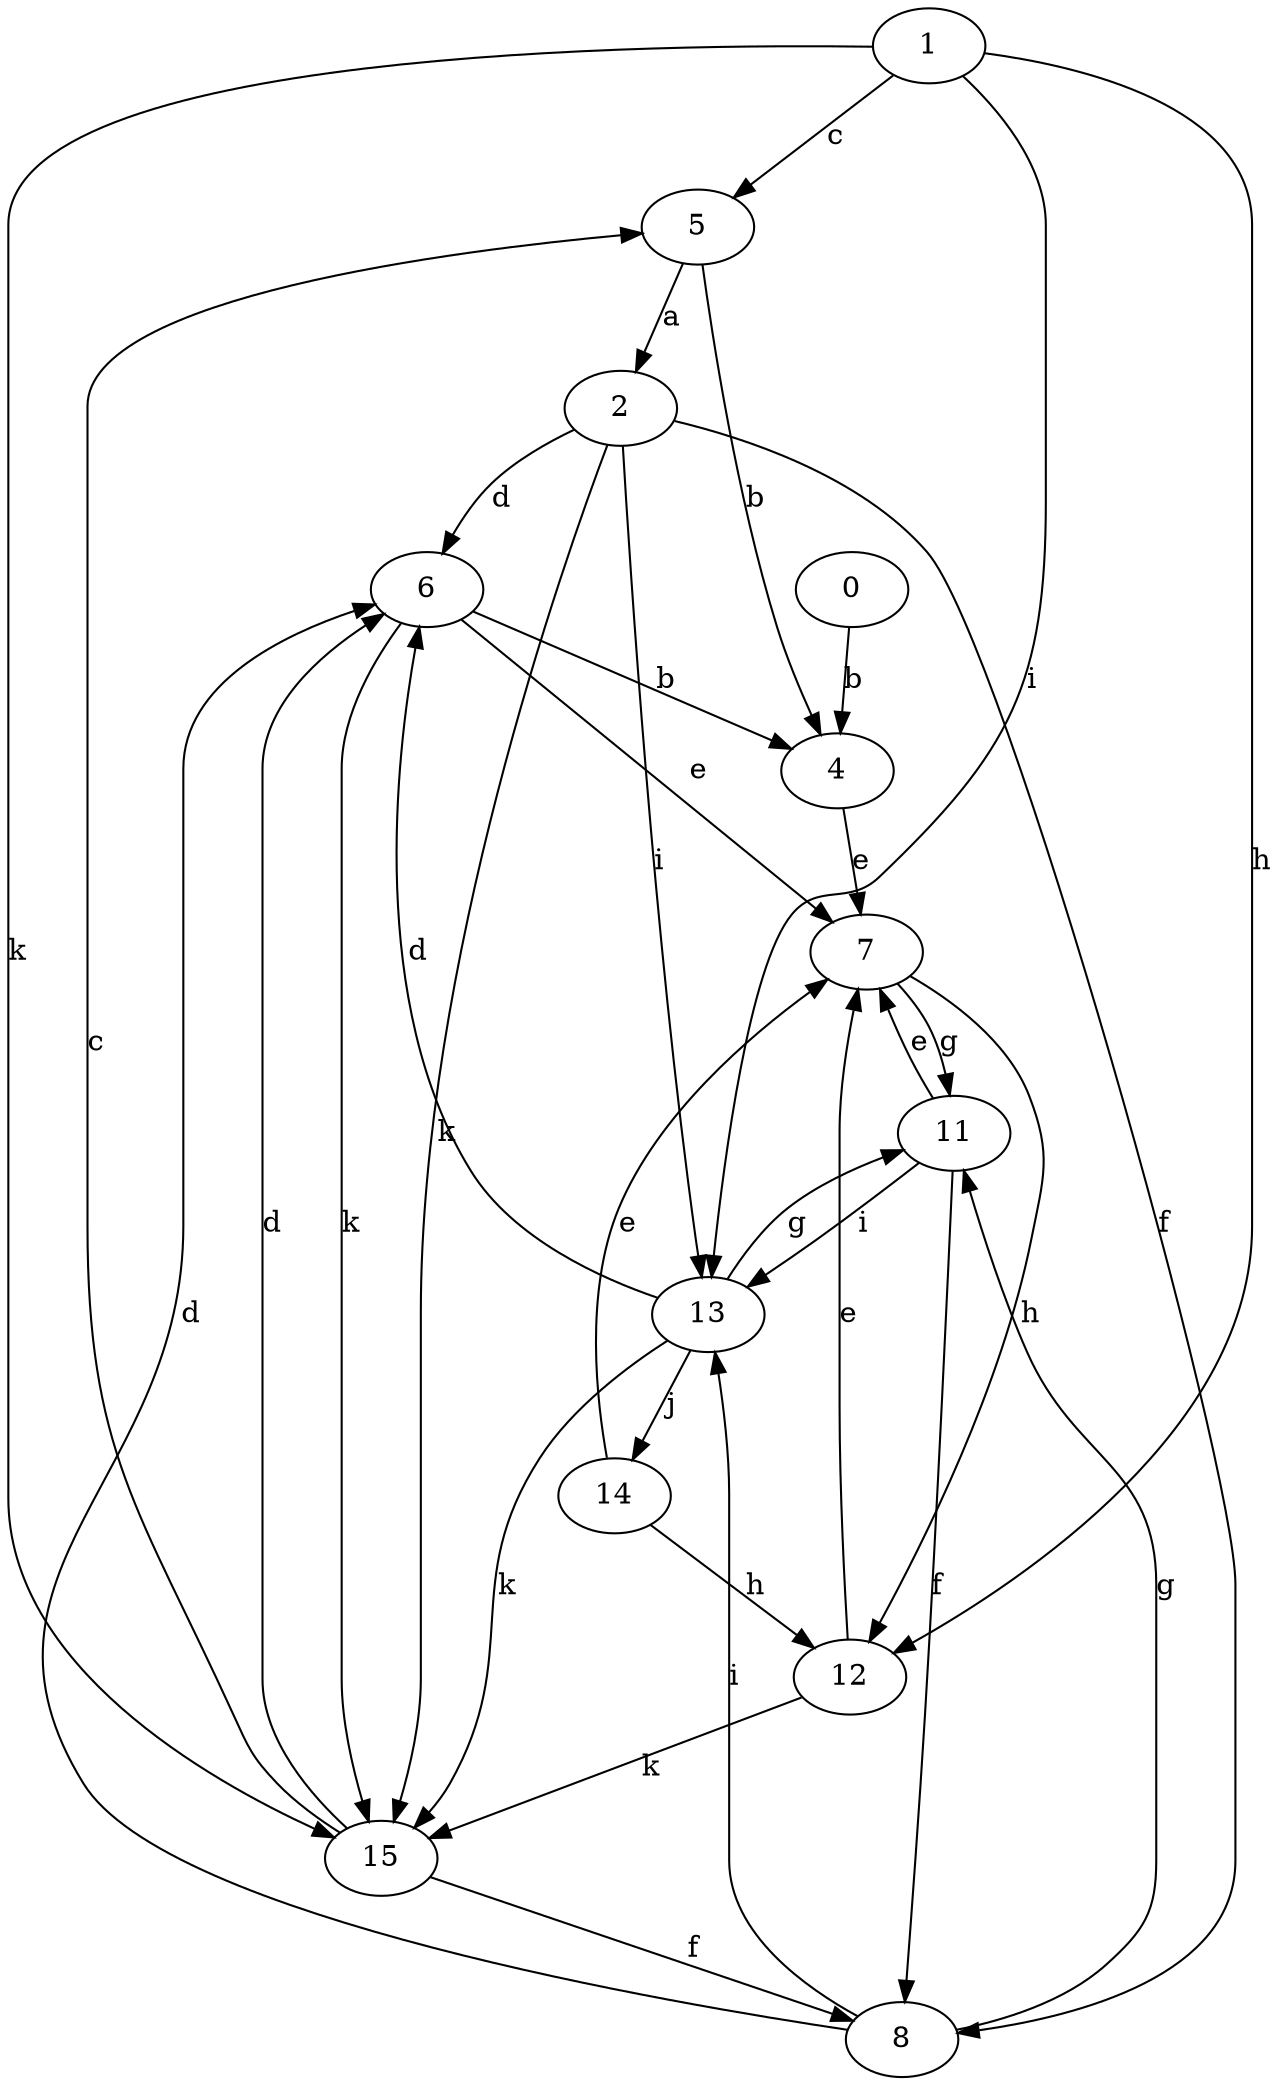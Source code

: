 strict digraph  {
1;
2;
0;
4;
5;
6;
7;
8;
11;
12;
13;
14;
15;
1 -> 5  [label=c];
1 -> 12  [label=h];
1 -> 13  [label=i];
1 -> 15  [label=k];
2 -> 6  [label=d];
2 -> 8  [label=f];
2 -> 13  [label=i];
2 -> 15  [label=k];
0 -> 4  [label=b];
4 -> 7  [label=e];
5 -> 2  [label=a];
5 -> 4  [label=b];
6 -> 4  [label=b];
6 -> 7  [label=e];
6 -> 15  [label=k];
7 -> 11  [label=g];
7 -> 12  [label=h];
8 -> 6  [label=d];
8 -> 11  [label=g];
8 -> 13  [label=i];
11 -> 7  [label=e];
11 -> 8  [label=f];
11 -> 13  [label=i];
12 -> 7  [label=e];
12 -> 15  [label=k];
13 -> 6  [label=d];
13 -> 11  [label=g];
13 -> 14  [label=j];
13 -> 15  [label=k];
14 -> 7  [label=e];
14 -> 12  [label=h];
15 -> 5  [label=c];
15 -> 6  [label=d];
15 -> 8  [label=f];
}
